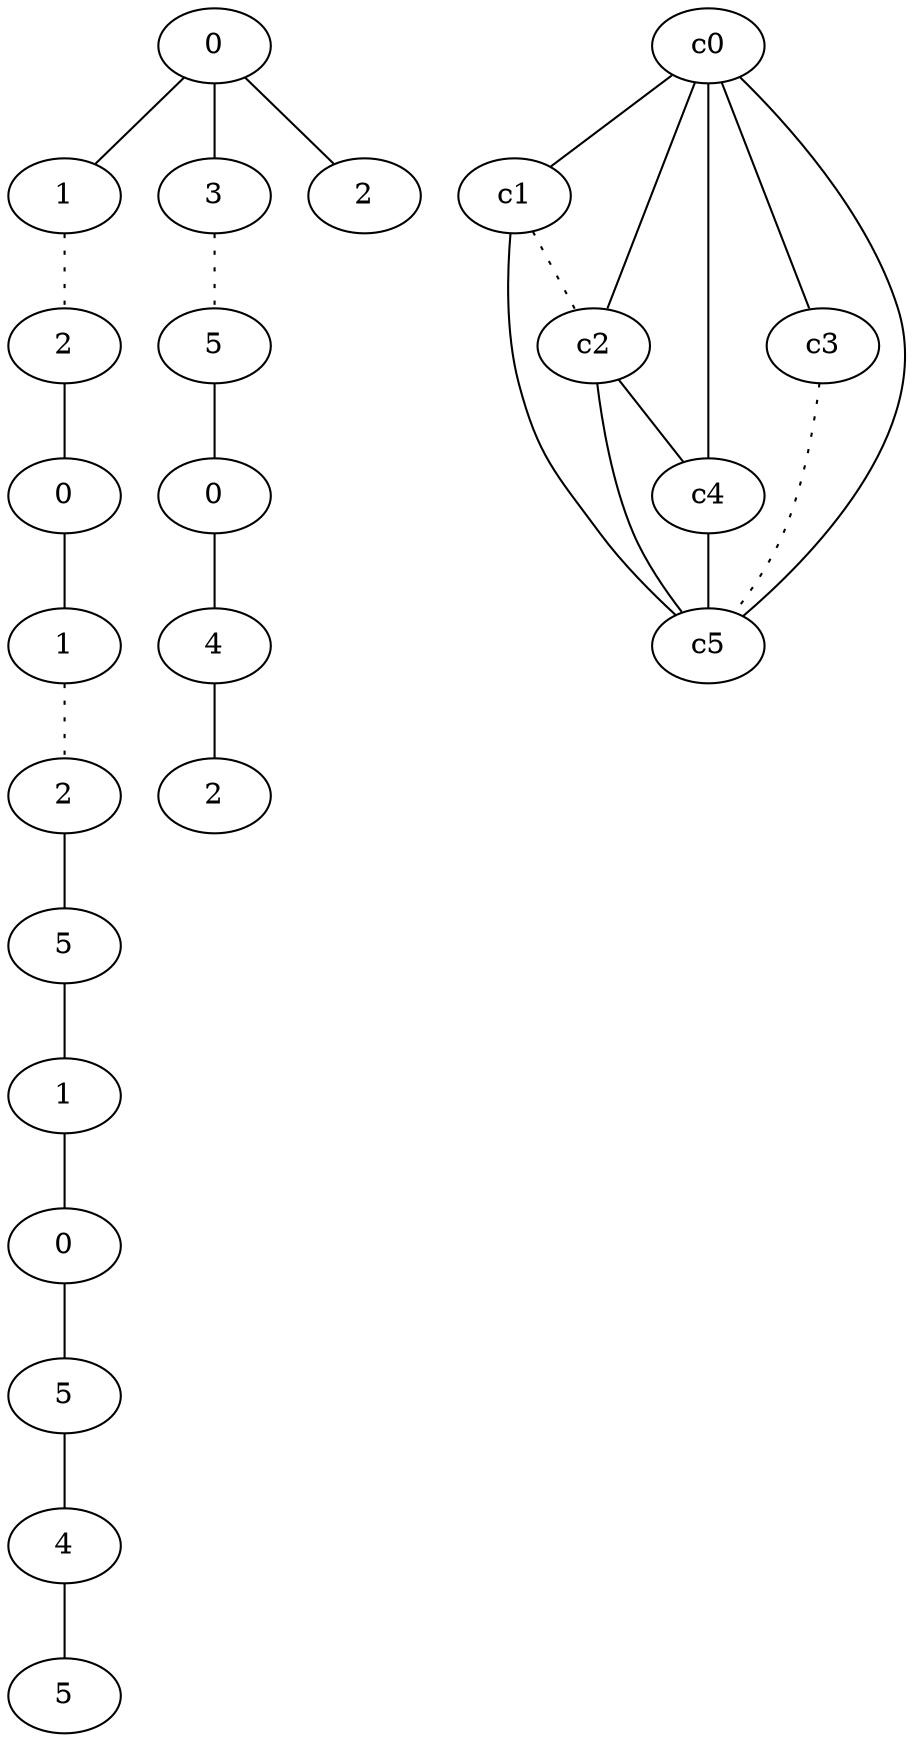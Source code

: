 graph {
a0[label=0];
a1[label=1];
a2[label=2];
a3[label=0];
a4[label=1];
a5[label=2];
a6[label=5];
a7[label=1];
a8[label=0];
a9[label=5];
a10[label=4];
a11[label=5];
a12[label=3];
a13[label=5];
a14[label=0];
a15[label=4];
a16[label=2];
a17[label=2];
a0 -- a1;
a0 -- a12;
a0 -- a17;
a1 -- a2 [style=dotted];
a2 -- a3;
a3 -- a4;
a4 -- a5 [style=dotted];
a5 -- a6;
a6 -- a7;
a7 -- a8;
a8 -- a9;
a9 -- a10;
a10 -- a11;
a12 -- a13 [style=dotted];
a13 -- a14;
a14 -- a15;
a15 -- a16;
c0 -- c1;
c0 -- c2;
c0 -- c3;
c0 -- c4;
c0 -- c5;
c1 -- c2 [style=dotted];
c1 -- c5;
c2 -- c4;
c2 -- c5;
c3 -- c5 [style=dotted];
c4 -- c5;
}
